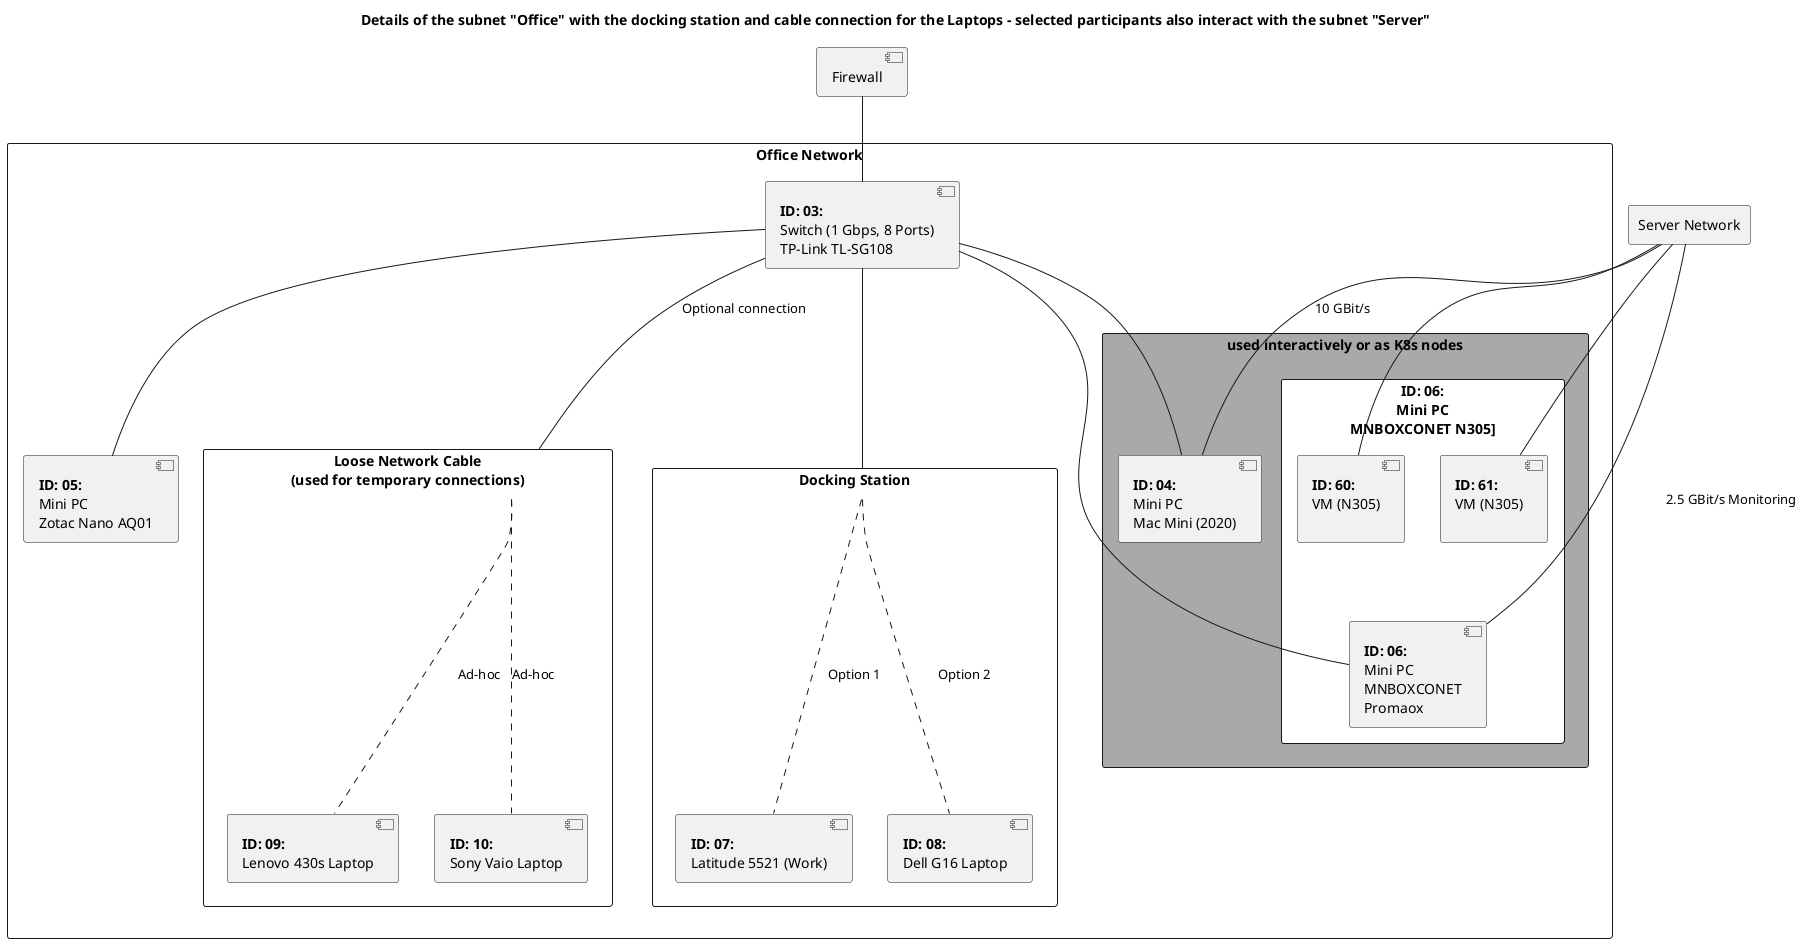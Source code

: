 @startuml
title Details of the subnet "Office" with the docking station and cable connection for the Laptops - selected participants also interact with the subnet "Server"

[Firewall]

rectangle "Server Network" as SERVER_NETWORK {

	
}

rectangle "Office Network" as OFFICE_NETWORK {
    [**ID: 03:**\nSwitch (1 Gbps, 8 Ports)\nTP-Link TL-SG108] as SWITCH_OFFICE 
    [**ID: 05:**\nMini PC\nZotac Nano AQ01] as ZOTAC_AQ1

    rectangle "used interactively or as K8s nodes" as KUBERNETES #Darkgrey {
        [**ID: 04:**\nMini PC\nMac Mini (2020)] as MAC_MINI
 	rectangle "**ID: 06:**\nMini PC\nMNBOXCONET N305]" as MNBOXCONET_ALL #White  {
        	[**ID: 06:**\nMini PC\nMNBOXCONET\nPromaox] as MNBOXCONET_HOST
	        [**ID: 60:**\nVM (N305)\n] as MNBOXCONET_VM1
	        [**ID: 61:**\nVM (N305)\n] as MNBOXCONET_VM2
	}
    }

    rectangle "Loose Network Cable\n(used for temporary connections)" as LOOSE_NETWORK_CABLE {
        [**ID: 09:**\nLenovo 430s Laptop] as LENOVO
        [**ID: 10:**\nSony Vaio Laptop] as SONY_VAIO
    }

    rectangle "Docking Station" as DOCKING_STATION {
        [**ID: 07:**\nLatitude 5521 (Work)] as DELL_LATITUDE
        [**ID: 08:**\nDell G16 Laptop] as DELL_G16
    }
}

MNBOXCONET_VM1 -down- SERVER_NETWORK
MNBOXCONET_VM2 -down- SERVER_NETWORK

MNBOXCONET_VM1 -[hidden]- MNBOXCONET_HOST : 10 GBit/s
MNBOXCONET_VM2 -[hidden]- MNBOXCONET_HOST : 10 GBit/s

SERVER_NETWORK --- MNBOXCONET_HOST : 2.5 GBit/s Monitoring
SERVER_NETWORK --- MAC_MINI : 10 GBit/s

Firewall -- SWITCH_OFFICE

SWITCH_OFFICE -- MAC_MINI
SWITCH_OFFICE -- ZOTAC_AQ1
SWITCH_OFFICE -- MNBOXCONET_HOST
SWITCH_OFFICE -- DOCKING_STATION
SWITCH_OFFICE -- LOOSE_NETWORK_CABLE : Optional connection
' SWITCH_OFFICE -- MNBOXCONET_ALL

LOOSE_NETWORK_CABLE -.- LENOVO : Ad-hoc
LOOSE_NETWORK_CABLE -.- SONY_VAIO : Ad-hoc

DOCKING_STATION -.- DELL_LATITUDE : Option 1
DOCKING_STATION -.- DELL_G16 : Option 2

@enduml

